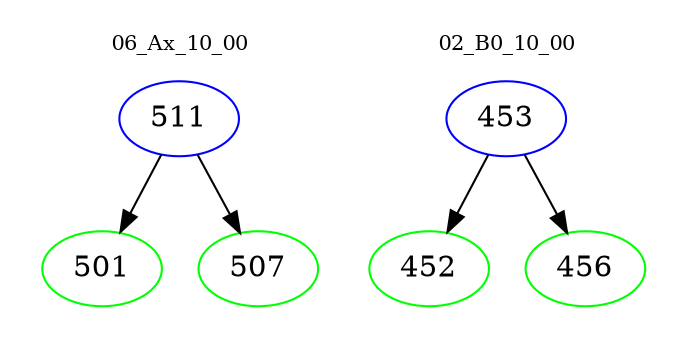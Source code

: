 digraph{
subgraph cluster_0 {
color = white
label = "06_Ax_10_00";
fontsize=10;
T0_511 [label="511", color="blue"]
T0_511 -> T0_501 [color="black"]
T0_501 [label="501", color="green"]
T0_511 -> T0_507 [color="black"]
T0_507 [label="507", color="green"]
}
subgraph cluster_1 {
color = white
label = "02_B0_10_00";
fontsize=10;
T1_453 [label="453", color="blue"]
T1_453 -> T1_452 [color="black"]
T1_452 [label="452", color="green"]
T1_453 -> T1_456 [color="black"]
T1_456 [label="456", color="green"]
}
}
